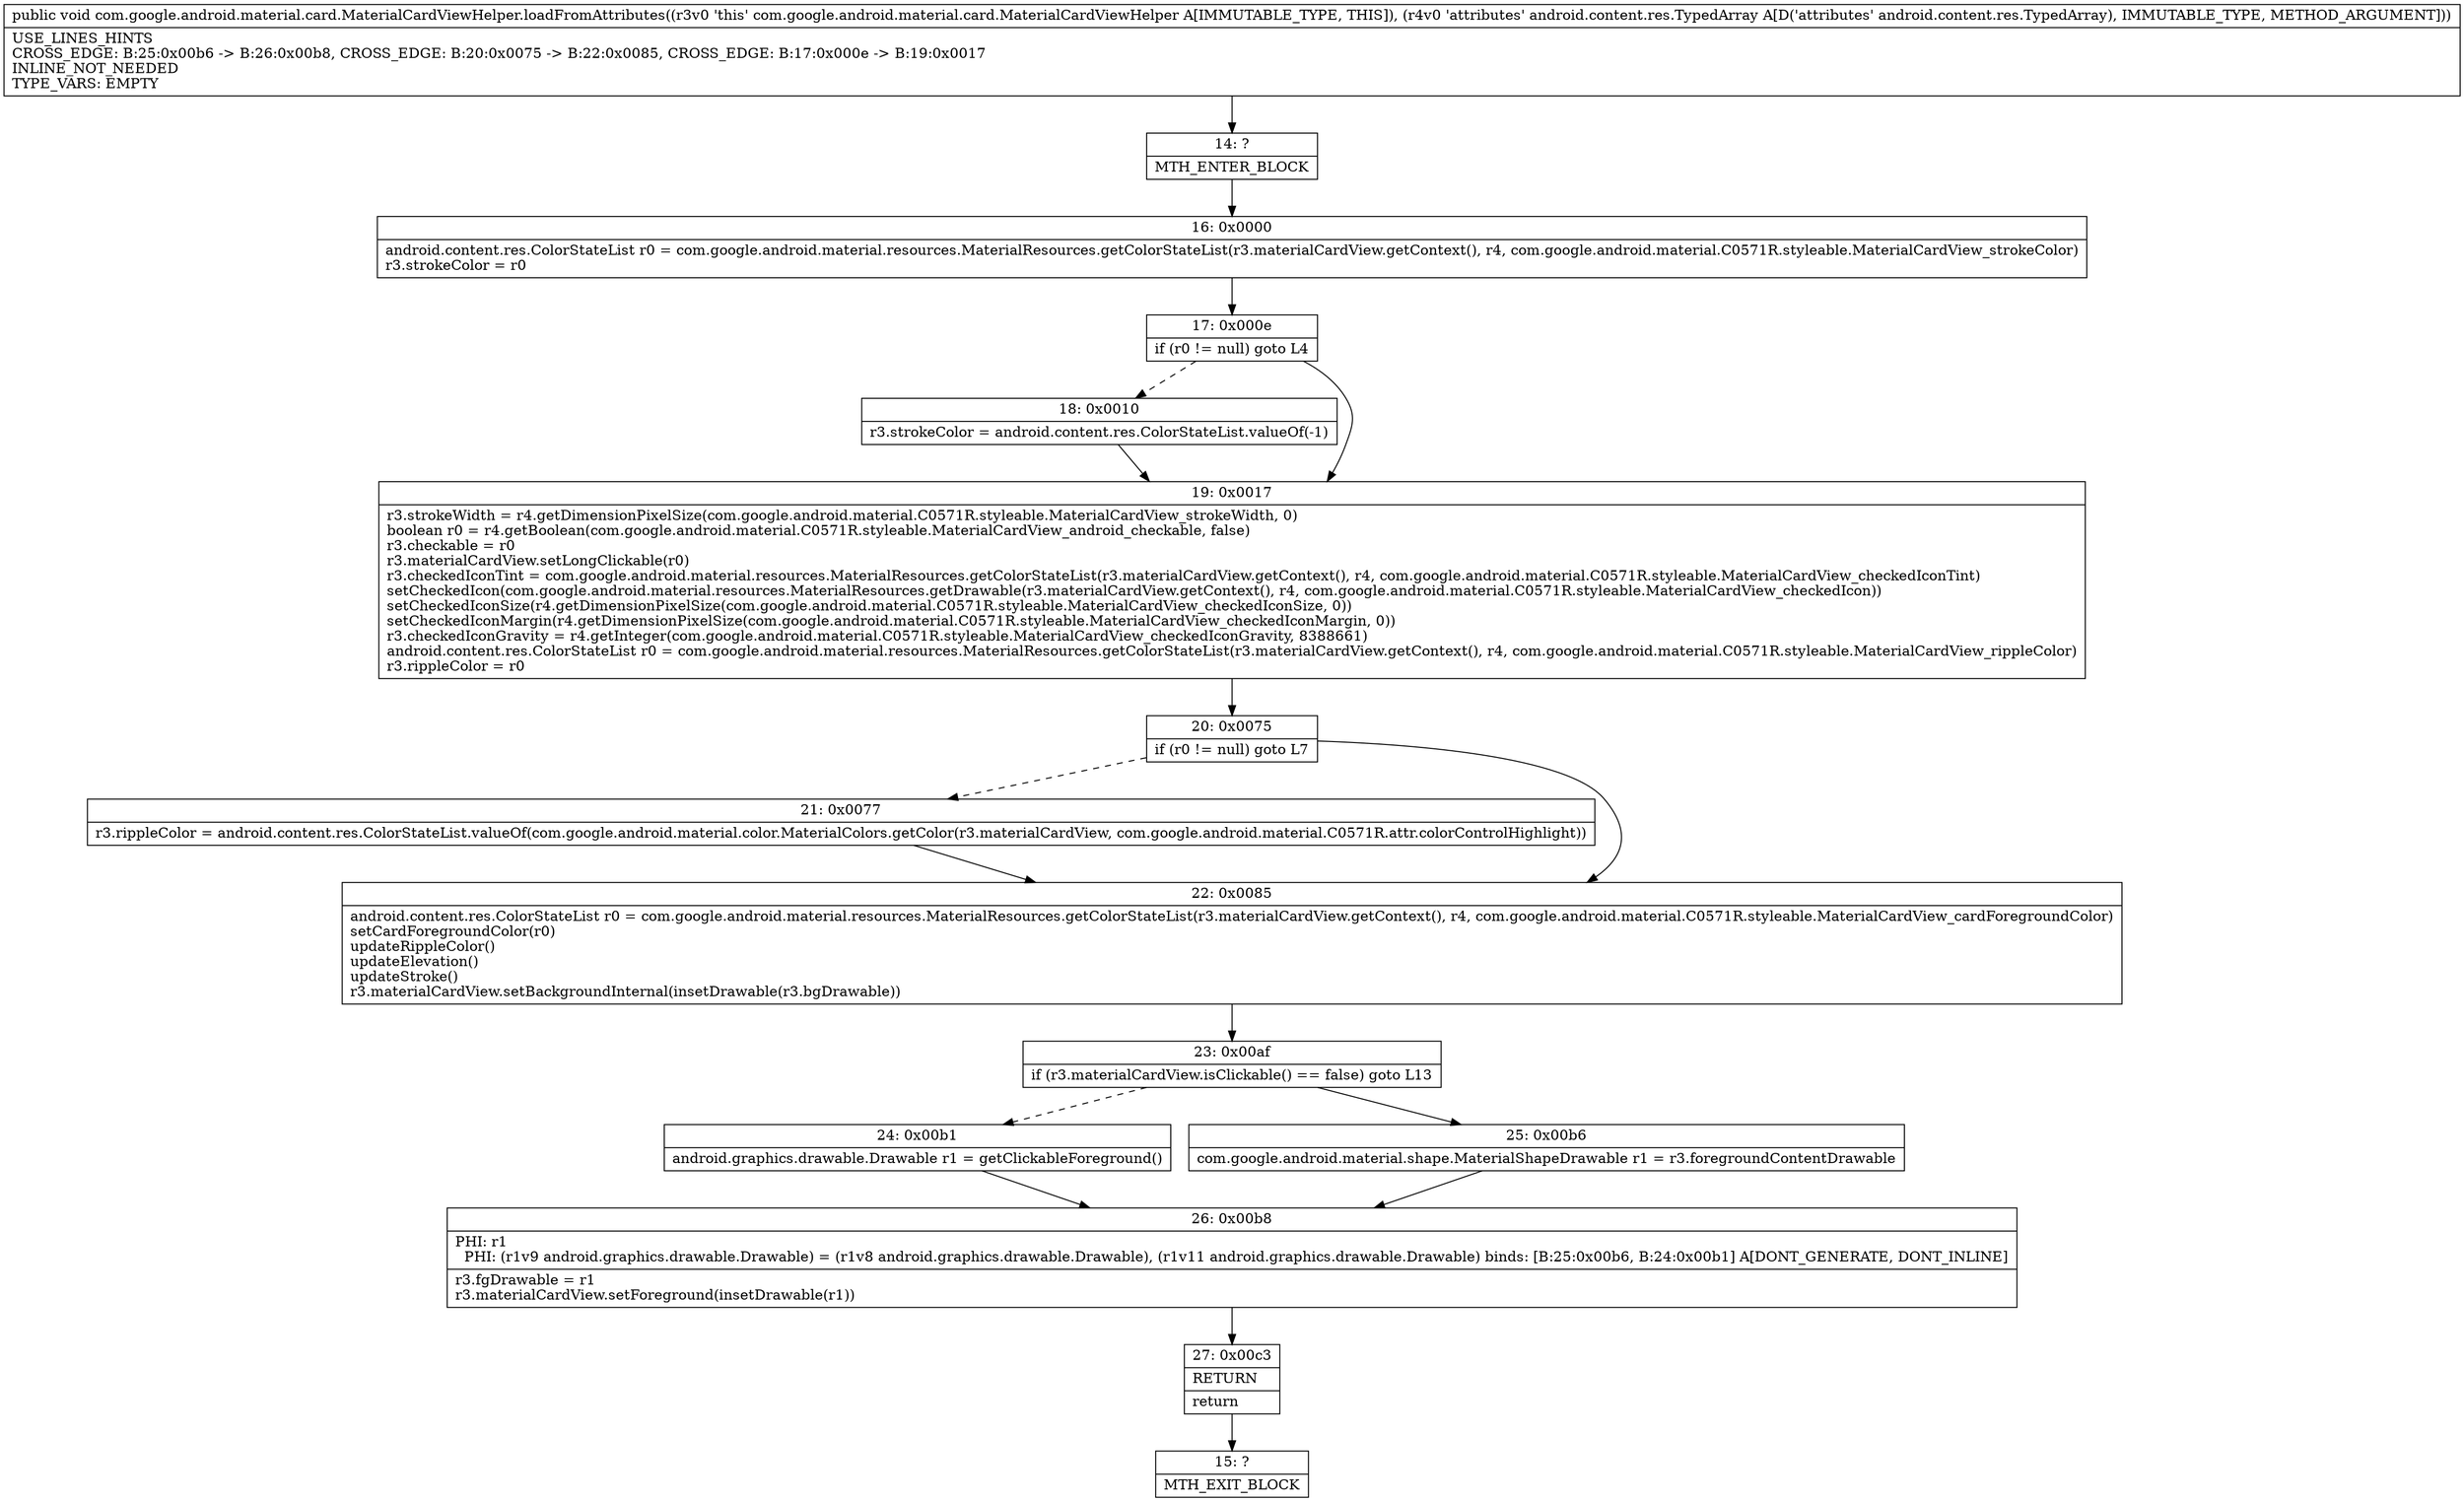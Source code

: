 digraph "CFG forcom.google.android.material.card.MaterialCardViewHelper.loadFromAttributes(Landroid\/content\/res\/TypedArray;)V" {
Node_14 [shape=record,label="{14\:\ ?|MTH_ENTER_BLOCK\l}"];
Node_16 [shape=record,label="{16\:\ 0x0000|android.content.res.ColorStateList r0 = com.google.android.material.resources.MaterialResources.getColorStateList(r3.materialCardView.getContext(), r4, com.google.android.material.C0571R.styleable.MaterialCardView_strokeColor)\lr3.strokeColor = r0\l}"];
Node_17 [shape=record,label="{17\:\ 0x000e|if (r0 != null) goto L4\l}"];
Node_18 [shape=record,label="{18\:\ 0x0010|r3.strokeColor = android.content.res.ColorStateList.valueOf(\-1)\l}"];
Node_19 [shape=record,label="{19\:\ 0x0017|r3.strokeWidth = r4.getDimensionPixelSize(com.google.android.material.C0571R.styleable.MaterialCardView_strokeWidth, 0)\lboolean r0 = r4.getBoolean(com.google.android.material.C0571R.styleable.MaterialCardView_android_checkable, false)\lr3.checkable = r0\lr3.materialCardView.setLongClickable(r0)\lr3.checkedIconTint = com.google.android.material.resources.MaterialResources.getColorStateList(r3.materialCardView.getContext(), r4, com.google.android.material.C0571R.styleable.MaterialCardView_checkedIconTint)\lsetCheckedIcon(com.google.android.material.resources.MaterialResources.getDrawable(r3.materialCardView.getContext(), r4, com.google.android.material.C0571R.styleable.MaterialCardView_checkedIcon))\lsetCheckedIconSize(r4.getDimensionPixelSize(com.google.android.material.C0571R.styleable.MaterialCardView_checkedIconSize, 0))\lsetCheckedIconMargin(r4.getDimensionPixelSize(com.google.android.material.C0571R.styleable.MaterialCardView_checkedIconMargin, 0))\lr3.checkedIconGravity = r4.getInteger(com.google.android.material.C0571R.styleable.MaterialCardView_checkedIconGravity, 8388661)\landroid.content.res.ColorStateList r0 = com.google.android.material.resources.MaterialResources.getColorStateList(r3.materialCardView.getContext(), r4, com.google.android.material.C0571R.styleable.MaterialCardView_rippleColor)\lr3.rippleColor = r0\l}"];
Node_20 [shape=record,label="{20\:\ 0x0075|if (r0 != null) goto L7\l}"];
Node_21 [shape=record,label="{21\:\ 0x0077|r3.rippleColor = android.content.res.ColorStateList.valueOf(com.google.android.material.color.MaterialColors.getColor(r3.materialCardView, com.google.android.material.C0571R.attr.colorControlHighlight))\l}"];
Node_22 [shape=record,label="{22\:\ 0x0085|android.content.res.ColorStateList r0 = com.google.android.material.resources.MaterialResources.getColorStateList(r3.materialCardView.getContext(), r4, com.google.android.material.C0571R.styleable.MaterialCardView_cardForegroundColor)\lsetCardForegroundColor(r0)\lupdateRippleColor()\lupdateElevation()\lupdateStroke()\lr3.materialCardView.setBackgroundInternal(insetDrawable(r3.bgDrawable))\l}"];
Node_23 [shape=record,label="{23\:\ 0x00af|if (r3.materialCardView.isClickable() == false) goto L13\l}"];
Node_24 [shape=record,label="{24\:\ 0x00b1|android.graphics.drawable.Drawable r1 = getClickableForeground()\l}"];
Node_26 [shape=record,label="{26\:\ 0x00b8|PHI: r1 \l  PHI: (r1v9 android.graphics.drawable.Drawable) = (r1v8 android.graphics.drawable.Drawable), (r1v11 android.graphics.drawable.Drawable) binds: [B:25:0x00b6, B:24:0x00b1] A[DONT_GENERATE, DONT_INLINE]\l|r3.fgDrawable = r1\lr3.materialCardView.setForeground(insetDrawable(r1))\l}"];
Node_27 [shape=record,label="{27\:\ 0x00c3|RETURN\l|return\l}"];
Node_15 [shape=record,label="{15\:\ ?|MTH_EXIT_BLOCK\l}"];
Node_25 [shape=record,label="{25\:\ 0x00b6|com.google.android.material.shape.MaterialShapeDrawable r1 = r3.foregroundContentDrawable\l}"];
MethodNode[shape=record,label="{public void com.google.android.material.card.MaterialCardViewHelper.loadFromAttributes((r3v0 'this' com.google.android.material.card.MaterialCardViewHelper A[IMMUTABLE_TYPE, THIS]), (r4v0 'attributes' android.content.res.TypedArray A[D('attributes' android.content.res.TypedArray), IMMUTABLE_TYPE, METHOD_ARGUMENT]))  | USE_LINES_HINTS\lCROSS_EDGE: B:25:0x00b6 \-\> B:26:0x00b8, CROSS_EDGE: B:20:0x0075 \-\> B:22:0x0085, CROSS_EDGE: B:17:0x000e \-\> B:19:0x0017\lINLINE_NOT_NEEDED\lTYPE_VARS: EMPTY\l}"];
MethodNode -> Node_14;Node_14 -> Node_16;
Node_16 -> Node_17;
Node_17 -> Node_18[style=dashed];
Node_17 -> Node_19;
Node_18 -> Node_19;
Node_19 -> Node_20;
Node_20 -> Node_21[style=dashed];
Node_20 -> Node_22;
Node_21 -> Node_22;
Node_22 -> Node_23;
Node_23 -> Node_24[style=dashed];
Node_23 -> Node_25;
Node_24 -> Node_26;
Node_26 -> Node_27;
Node_27 -> Node_15;
Node_25 -> Node_26;
}

